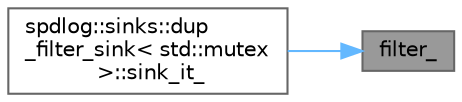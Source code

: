 digraph "filter_"
{
 // LATEX_PDF_SIZE
  bgcolor="transparent";
  edge [fontname=Helvetica,fontsize=10,labelfontname=Helvetica,labelfontsize=10];
  node [fontname=Helvetica,fontsize=10,shape=box,height=0.2,width=0.4];
  rankdir="RL";
  Node1 [id="Node000001",label="filter_",height=0.2,width=0.4,color="gray40", fillcolor="grey60", style="filled", fontcolor="black",tooltip=" "];
  Node1 -> Node2 [id="edge1_Node000001_Node000002",dir="back",color="steelblue1",style="solid",tooltip=" "];
  Node2 [id="Node000002",label="spdlog::sinks::dup\l_filter_sink\< std::mutex\l \>::sink_it_",height=0.2,width=0.4,color="grey40", fillcolor="white", style="filled",URL="$classspdlog_1_1sinks_1_1dup__filter__sink.html#a218d132667a573552a90e2bfc260c982",tooltip=" "];
}
